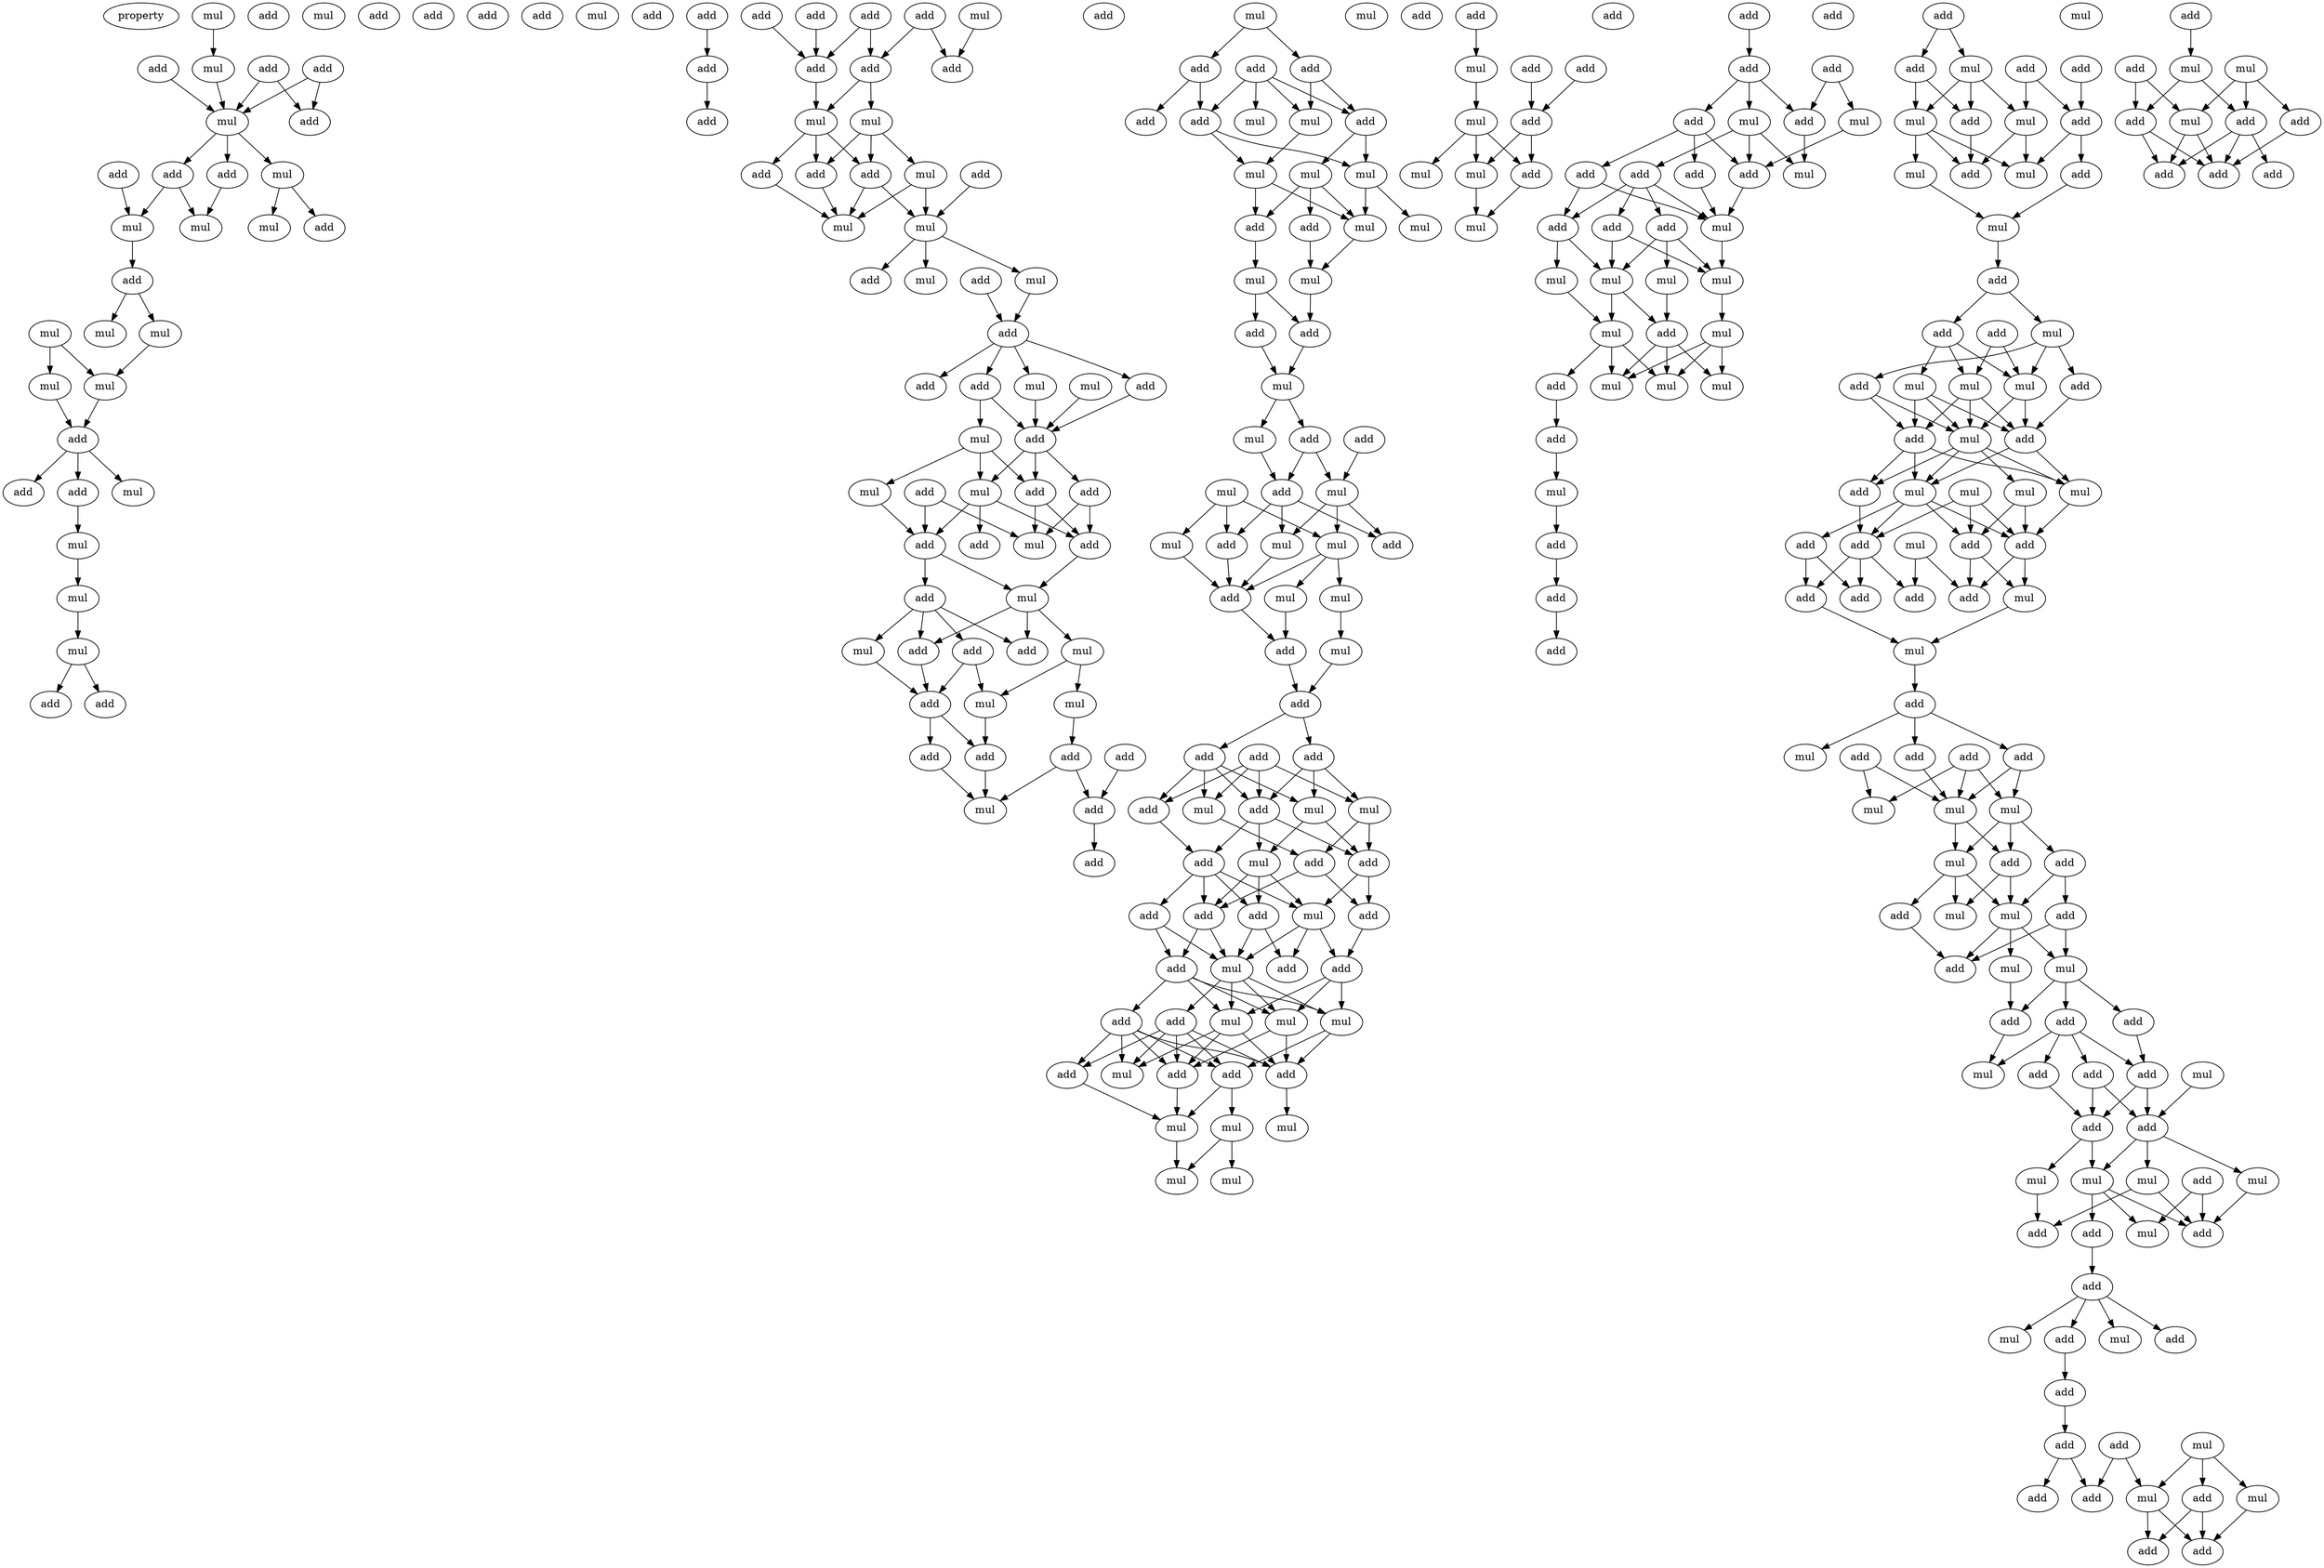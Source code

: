 digraph {
    node [fontcolor=black]
    property [mul=2,lf=1.2]
    0 [ label = mul ];
    1 [ label = add ];
    2 [ label = add ];
    3 [ label = add ];
    4 [ label = mul ];
    5 [ label = mul ];
    6 [ label = add ];
    7 [ label = add ];
    8 [ label = add ];
    9 [ label = mul ];
    10 [ label = add ];
    11 [ label = add ];
    12 [ label = mul ];
    13 [ label = mul ];
    14 [ label = mul ];
    15 [ label = mul ];
    16 [ label = add ];
    17 [ label = add ];
    18 [ label = mul ];
    19 [ label = mul ];
    20 [ label = mul ];
    21 [ label = add ];
    22 [ label = mul ];
    23 [ label = mul ];
    24 [ label = add ];
    25 [ label = add ];
    26 [ label = add ];
    27 [ label = add ];
    28 [ label = mul ];
    29 [ label = mul ];
    30 [ label = mul ];
    31 [ label = add ];
    32 [ label = add ];
    33 [ label = mul ];
    34 [ label = add ];
    35 [ label = mul ];
    36 [ label = add ];
    37 [ label = add ];
    38 [ label = add ];
    39 [ label = add ];
    40 [ label = add ];
    41 [ label = add ];
    42 [ label = add ];
    43 [ label = add ];
    44 [ label = add ];
    45 [ label = mul ];
    46 [ label = add ];
    47 [ label = add ];
    48 [ label = add ];
    49 [ label = mul ];
    50 [ label = mul ];
    51 [ label = mul ];
    52 [ label = add ];
    53 [ label = add ];
    54 [ label = add ];
    55 [ label = add ];
    56 [ label = mul ];
    57 [ label = mul ];
    58 [ label = add ];
    59 [ label = add ];
    60 [ label = mul ];
    61 [ label = mul ];
    62 [ label = add ];
    63 [ label = add ];
    64 [ label = mul ];
    65 [ label = add ];
    66 [ label = mul ];
    67 [ label = add ];
    68 [ label = mul ];
    69 [ label = add ];
    70 [ label = mul ];
    71 [ label = mul ];
    72 [ label = add ];
    73 [ label = add ];
    74 [ label = add ];
    75 [ label = add ];
    76 [ label = mul ];
    77 [ label = add ];
    78 [ label = add ];
    79 [ label = mul ];
    80 [ label = add ];
    81 [ label = add ];
    82 [ label = add ];
    83 [ label = mul ];
    84 [ label = mul ];
    85 [ label = add ];
    86 [ label = add ];
    87 [ label = mul ];
    88 [ label = mul ];
    89 [ label = add ];
    90 [ label = add ];
    91 [ label = add ];
    92 [ label = add ];
    93 [ label = add ];
    94 [ label = mul ];
    95 [ label = add ];
    96 [ label = add ];
    97 [ label = mul ];
    98 [ label = add ];
    99 [ label = add ];
    100 [ label = add ];
    101 [ label = add ];
    102 [ label = mul ];
    103 [ label = add ];
    104 [ label = add ];
    105 [ label = mul ];
    106 [ label = mul ];
    107 [ label = mul ];
    108 [ label = mul ];
    109 [ label = mul ];
    110 [ label = mul ];
    111 [ label = add ];
    112 [ label = add ];
    113 [ label = mul ];
    114 [ label = mul ];
    115 [ label = mul ];
    116 [ label = add ];
    117 [ label = add ];
    118 [ label = mul ];
    119 [ label = add ];
    120 [ label = add ];
    121 [ label = mul ];
    122 [ label = add ];
    123 [ label = mul ];
    124 [ label = mul ];
    125 [ label = mul ];
    126 [ label = mul ];
    127 [ label = add ];
    128 [ label = mul ];
    129 [ label = add ];
    130 [ label = mul ];
    131 [ label = add ];
    132 [ label = mul ];
    133 [ label = add ];
    134 [ label = add ];
    135 [ label = mul ];
    136 [ label = add ];
    137 [ label = add ];
    138 [ label = add ];
    139 [ label = add ];
    140 [ label = add ];
    141 [ label = mul ];
    142 [ label = mul ];
    143 [ label = add ];
    144 [ label = mul ];
    145 [ label = add ];
    146 [ label = add ];
    147 [ label = mul ];
    148 [ label = add ];
    149 [ label = add ];
    150 [ label = add ];
    151 [ label = add ];
    152 [ label = add ];
    153 [ label = mul ];
    154 [ label = add ];
    155 [ label = add ];
    156 [ label = add ];
    157 [ label = mul ];
    158 [ label = add ];
    159 [ label = mul ];
    160 [ label = mul ];
    161 [ label = mul ];
    162 [ label = add ];
    163 [ label = mul ];
    164 [ label = add ];
    165 [ label = add ];
    166 [ label = add ];
    167 [ label = add ];
    168 [ label = mul ];
    169 [ label = mul ];
    170 [ label = mul ];
    171 [ label = mul ];
    172 [ label = mul ];
    173 [ label = add ];
    174 [ label = mul ];
    175 [ label = add ];
    176 [ label = add ];
    177 [ label = mul ];
    178 [ label = add ];
    179 [ label = mul ];
    180 [ label = mul ];
    181 [ label = add ];
    182 [ label = add ];
    183 [ label = mul ];
    184 [ label = add ];
    185 [ label = add ];
    186 [ label = add ];
    187 [ label = add ];
    188 [ label = mul ];
    189 [ label = mul ];
    190 [ label = add ];
    191 [ label = add ];
    192 [ label = mul ];
    193 [ label = add ];
    194 [ label = add ];
    195 [ label = add ];
    196 [ label = add ];
    197 [ label = add ];
    198 [ label = mul ];
    199 [ label = add ];
    200 [ label = add ];
    201 [ label = mul ];
    202 [ label = mul ];
    203 [ label = mul ];
    204 [ label = mul ];
    205 [ label = mul ];
    206 [ label = add ];
    207 [ label = mul ];
    208 [ label = add ];
    209 [ label = mul ];
    210 [ label = mul ];
    211 [ label = mul ];
    212 [ label = add ];
    213 [ label = mul ];
    214 [ label = add ];
    215 [ label = add ];
    216 [ label = add ];
    217 [ label = add ];
    218 [ label = add ];
    219 [ label = add ];
    220 [ label = add ];
    221 [ label = mul ];
    222 [ label = mul ];
    223 [ label = mul ];
    224 [ label = add ];
    225 [ label = add ];
    226 [ label = add ];
    227 [ label = mul ];
    228 [ label = add ];
    229 [ label = mul ];
    230 [ label = mul ];
    231 [ label = add ];
    232 [ label = add ];
    233 [ label = add ];
    234 [ label = mul ];
    235 [ label = mul ];
    236 [ label = add ];
    237 [ label = add ];
    238 [ label = mul ];
    239 [ label = mul ];
    240 [ label = add ];
    241 [ label = mul ];
    242 [ label = add ];
    243 [ label = mul ];
    244 [ label = mul ];
    245 [ label = mul ];
    246 [ label = add ];
    247 [ label = mul ];
    248 [ label = add ];
    249 [ label = add ];
    250 [ label = add ];
    251 [ label = add ];
    252 [ label = mul ];
    253 [ label = add ];
    254 [ label = mul ];
    255 [ label = add ];
    256 [ label = add ];
    257 [ label = add ];
    258 [ label = mul ];
    259 [ label = add ];
    260 [ label = add ];
    261 [ label = add ];
    262 [ label = add ];
    263 [ label = mul ];
    264 [ label = add ];
    265 [ label = mul ];
    266 [ label = mul ];
    267 [ label = mul ];
    268 [ label = mul ];
    269 [ label = add ];
    270 [ label = add ];
    271 [ label = mul ];
    272 [ label = mul ];
    273 [ label = add ];
    274 [ label = add ];
    275 [ label = mul ];
    276 [ label = mul ];
    277 [ label = add ];
    278 [ label = add ];
    279 [ label = add ];
    280 [ label = add ];
    281 [ label = add ];
    282 [ label = add ];
    283 [ label = mul ];
    284 [ label = mul ];
    285 [ label = add ];
    286 [ label = add ];
    287 [ label = add ];
    288 [ label = add ];
    289 [ label = mul ];
    290 [ label = mul ];
    291 [ label = mul ];
    292 [ label = mul ];
    293 [ label = mul ];
    294 [ label = add ];
    295 [ label = add ];
    296 [ label = add ];
    297 [ label = add ];
    298 [ label = mul ];
    299 [ label = add ];
    300 [ label = mul ];
    301 [ label = add ];
    302 [ label = add ];
    303 [ label = add ];
    304 [ label = mul ];
    305 [ label = mul ];
    306 [ label = add ];
    307 [ label = mul ];
    308 [ label = add ];
    309 [ label = add ];
    310 [ label = add ];
    311 [ label = mul ];
    312 [ label = add ];
    313 [ label = add ];
    314 [ label = add ];
    315 [ label = mul ];
    316 [ label = add ];
    317 [ label = mul ];
    318 [ label = mul ];
    319 [ label = add ];
    320 [ label = add ];
    321 [ label = add ];
    322 [ label = add ];
    323 [ label = add ];
    324 [ label = add ];
    0 -> 4 [ name = 0 ];
    1 -> 5 [ name = 1 ];
    1 -> 7 [ name = 2 ];
    2 -> 5 [ name = 3 ];
    3 -> 5 [ name = 4 ];
    3 -> 7 [ name = 5 ];
    4 -> 5 [ name = 6 ];
    5 -> 8 [ name = 7 ];
    5 -> 9 [ name = 8 ];
    5 -> 11 [ name = 9 ];
    8 -> 15 [ name = 10 ];
    9 -> 14 [ name = 11 ];
    9 -> 16 [ name = 12 ];
    10 -> 13 [ name = 13 ];
    11 -> 13 [ name = 14 ];
    11 -> 15 [ name = 15 ];
    13 -> 17 [ name = 16 ];
    17 -> 19 [ name = 17 ];
    17 -> 20 [ name = 18 ];
    18 -> 22 [ name = 19 ];
    18 -> 23 [ name = 20 ];
    19 -> 23 [ name = 21 ];
    22 -> 25 [ name = 22 ];
    23 -> 25 [ name = 23 ];
    25 -> 26 [ name = 24 ];
    25 -> 27 [ name = 25 ];
    25 -> 28 [ name = 26 ];
    27 -> 29 [ name = 27 ];
    29 -> 30 [ name = 28 ];
    30 -> 33 [ name = 29 ];
    33 -> 34 [ name = 30 ];
    33 -> 38 [ name = 31 ];
    37 -> 39 [ name = 32 ];
    39 -> 40 [ name = 33 ];
    41 -> 46 [ name = 34 ];
    42 -> 47 [ name = 35 ];
    42 -> 48 [ name = 36 ];
    43 -> 46 [ name = 37 ];
    43 -> 47 [ name = 38 ];
    44 -> 46 [ name = 39 ];
    45 -> 48 [ name = 40 ];
    46 -> 49 [ name = 41 ];
    47 -> 49 [ name = 42 ];
    47 -> 50 [ name = 43 ];
    49 -> 53 [ name = 44 ];
    49 -> 54 [ name = 45 ];
    49 -> 55 [ name = 46 ];
    50 -> 51 [ name = 47 ];
    50 -> 53 [ name = 48 ];
    50 -> 55 [ name = 49 ];
    51 -> 56 [ name = 50 ];
    51 -> 57 [ name = 51 ];
    52 -> 56 [ name = 52 ];
    53 -> 57 [ name = 53 ];
    54 -> 57 [ name = 54 ];
    55 -> 56 [ name = 55 ];
    55 -> 57 [ name = 56 ];
    56 -> 59 [ name = 57 ];
    56 -> 60 [ name = 58 ];
    56 -> 61 [ name = 59 ];
    58 -> 62 [ name = 60 ];
    61 -> 62 [ name = 61 ];
    62 -> 63 [ name = 62 ];
    62 -> 65 [ name = 63 ];
    62 -> 66 [ name = 64 ];
    62 -> 67 [ name = 65 ];
    64 -> 69 [ name = 66 ];
    65 -> 68 [ name = 67 ];
    65 -> 69 [ name = 68 ];
    66 -> 69 [ name = 69 ];
    67 -> 69 [ name = 70 ];
    68 -> 70 [ name = 71 ];
    68 -> 71 [ name = 72 ];
    68 -> 73 [ name = 73 ];
    69 -> 70 [ name = 74 ];
    69 -> 72 [ name = 75 ];
    69 -> 73 [ name = 76 ];
    70 -> 75 [ name = 77 ];
    70 -> 77 [ name = 78 ];
    70 -> 78 [ name = 79 ];
    71 -> 78 [ name = 80 ];
    72 -> 75 [ name = 81 ];
    72 -> 76 [ name = 82 ];
    73 -> 75 [ name = 83 ];
    73 -> 76 [ name = 84 ];
    74 -> 76 [ name = 85 ];
    74 -> 78 [ name = 86 ];
    75 -> 79 [ name = 87 ];
    78 -> 79 [ name = 88 ];
    78 -> 80 [ name = 89 ];
    79 -> 81 [ name = 90 ];
    79 -> 83 [ name = 91 ];
    79 -> 85 [ name = 92 ];
    80 -> 81 [ name = 93 ];
    80 -> 82 [ name = 94 ];
    80 -> 84 [ name = 95 ];
    80 -> 85 [ name = 96 ];
    82 -> 86 [ name = 97 ];
    82 -> 87 [ name = 98 ];
    83 -> 87 [ name = 99 ];
    83 -> 88 [ name = 100 ];
    84 -> 86 [ name = 101 ];
    85 -> 86 [ name = 102 ];
    86 -> 90 [ name = 103 ];
    86 -> 92 [ name = 104 ];
    87 -> 92 [ name = 105 ];
    88 -> 89 [ name = 106 ];
    89 -> 94 [ name = 107 ];
    89 -> 95 [ name = 108 ];
    90 -> 94 [ name = 109 ];
    91 -> 95 [ name = 110 ];
    92 -> 94 [ name = 111 ];
    95 -> 96 [ name = 112 ];
    97 -> 99 [ name = 113 ];
    97 -> 100 [ name = 114 ];
    98 -> 102 [ name = 115 ];
    98 -> 103 [ name = 116 ];
    98 -> 104 [ name = 117 ];
    98 -> 105 [ name = 118 ];
    99 -> 102 [ name = 119 ];
    99 -> 103 [ name = 120 ];
    100 -> 101 [ name = 121 ];
    100 -> 104 [ name = 122 ];
    102 -> 107 [ name = 123 ];
    103 -> 106 [ name = 124 ];
    103 -> 108 [ name = 125 ];
    104 -> 107 [ name = 126 ];
    104 -> 108 [ name = 127 ];
    106 -> 109 [ name = 128 ];
    106 -> 111 [ name = 129 ];
    106 -> 112 [ name = 130 ];
    107 -> 109 [ name = 131 ];
    107 -> 111 [ name = 132 ];
    108 -> 109 [ name = 133 ];
    108 -> 110 [ name = 134 ];
    109 -> 113 [ name = 135 ];
    111 -> 114 [ name = 136 ];
    112 -> 113 [ name = 137 ];
    113 -> 116 [ name = 138 ];
    114 -> 116 [ name = 139 ];
    114 -> 117 [ name = 140 ];
    116 -> 118 [ name = 141 ];
    117 -> 118 [ name = 142 ];
    118 -> 120 [ name = 143 ];
    118 -> 121 [ name = 144 ];
    119 -> 124 [ name = 145 ];
    120 -> 122 [ name = 146 ];
    120 -> 124 [ name = 147 ];
    121 -> 122 [ name = 148 ];
    122 -> 127 [ name = 149 ];
    122 -> 128 [ name = 150 ];
    122 -> 129 [ name = 151 ];
    123 -> 125 [ name = 152 ];
    123 -> 126 [ name = 153 ];
    123 -> 129 [ name = 154 ];
    124 -> 126 [ name = 155 ];
    124 -> 127 [ name = 156 ];
    124 -> 128 [ name = 157 ];
    125 -> 131 [ name = 158 ];
    126 -> 130 [ name = 159 ];
    126 -> 131 [ name = 160 ];
    126 -> 132 [ name = 161 ];
    128 -> 131 [ name = 162 ];
    129 -> 131 [ name = 163 ];
    130 -> 135 [ name = 164 ];
    131 -> 134 [ name = 165 ];
    132 -> 134 [ name = 166 ];
    134 -> 136 [ name = 167 ];
    135 -> 136 [ name = 168 ];
    136 -> 137 [ name = 169 ];
    136 -> 138 [ name = 170 ];
    137 -> 141 [ name = 171 ];
    137 -> 142 [ name = 172 ];
    137 -> 143 [ name = 173 ];
    138 -> 140 [ name = 174 ];
    138 -> 142 [ name = 175 ];
    138 -> 143 [ name = 176 ];
    138 -> 144 [ name = 177 ];
    139 -> 140 [ name = 178 ];
    139 -> 141 [ name = 179 ];
    139 -> 143 [ name = 180 ];
    139 -> 144 [ name = 181 ];
    140 -> 146 [ name = 182 ];
    141 -> 145 [ name = 183 ];
    141 -> 148 [ name = 184 ];
    142 -> 145 [ name = 185 ];
    142 -> 147 [ name = 186 ];
    143 -> 145 [ name = 187 ];
    143 -> 146 [ name = 188 ];
    143 -> 147 [ name = 189 ];
    144 -> 148 [ name = 190 ];
    145 -> 151 [ name = 191 ];
    145 -> 153 [ name = 192 ];
    146 -> 149 [ name = 193 ];
    146 -> 150 [ name = 194 ];
    146 -> 152 [ name = 195 ];
    146 -> 153 [ name = 196 ];
    147 -> 149 [ name = 197 ];
    147 -> 152 [ name = 198 ];
    147 -> 153 [ name = 199 ];
    148 -> 149 [ name = 200 ];
    148 -> 151 [ name = 201 ];
    149 -> 155 [ name = 202 ];
    149 -> 157 [ name = 203 ];
    150 -> 155 [ name = 204 ];
    150 -> 157 [ name = 205 ];
    151 -> 156 [ name = 206 ];
    152 -> 154 [ name = 207 ];
    152 -> 157 [ name = 208 ];
    153 -> 154 [ name = 209 ];
    153 -> 156 [ name = 210 ];
    153 -> 157 [ name = 211 ];
    155 -> 158 [ name = 212 ];
    155 -> 159 [ name = 213 ];
    155 -> 160 [ name = 214 ];
    155 -> 161 [ name = 215 ];
    156 -> 159 [ name = 216 ];
    156 -> 160 [ name = 217 ];
    156 -> 161 [ name = 218 ];
    157 -> 159 [ name = 219 ];
    157 -> 160 [ name = 220 ];
    157 -> 161 [ name = 221 ];
    157 -> 162 [ name = 222 ];
    158 -> 163 [ name = 223 ];
    158 -> 164 [ name = 224 ];
    158 -> 165 [ name = 225 ];
    158 -> 166 [ name = 226 ];
    158 -> 167 [ name = 227 ];
    159 -> 165 [ name = 228 ];
    159 -> 167 [ name = 229 ];
    160 -> 163 [ name = 230 ];
    160 -> 164 [ name = 231 ];
    160 -> 165 [ name = 232 ];
    161 -> 164 [ name = 233 ];
    161 -> 165 [ name = 234 ];
    162 -> 163 [ name = 235 ];
    162 -> 164 [ name = 236 ];
    162 -> 165 [ name = 237 ];
    162 -> 166 [ name = 238 ];
    162 -> 167 [ name = 239 ];
    164 -> 168 [ name = 240 ];
    165 -> 170 [ name = 241 ];
    166 -> 168 [ name = 242 ];
    167 -> 168 [ name = 243 ];
    167 -> 169 [ name = 244 ];
    168 -> 171 [ name = 245 ];
    169 -> 171 [ name = 246 ];
    169 -> 172 [ name = 247 ];
    173 -> 174 [ name = 248 ];
    174 -> 177 [ name = 249 ];
    175 -> 178 [ name = 250 ];
    176 -> 178 [ name = 251 ];
    177 -> 179 [ name = 252 ];
    177 -> 180 [ name = 253 ];
    177 -> 181 [ name = 254 ];
    178 -> 180 [ name = 255 ];
    178 -> 181 [ name = 256 ];
    180 -> 183 [ name = 257 ];
    181 -> 183 [ name = 258 ];
    184 -> 185 [ name = 259 ];
    185 -> 187 [ name = 260 ];
    185 -> 188 [ name = 261 ];
    185 -> 190 [ name = 262 ];
    186 -> 189 [ name = 263 ];
    186 -> 190 [ name = 264 ];
    187 -> 194 [ name = 265 ];
    187 -> 195 [ name = 266 ];
    187 -> 196 [ name = 267 ];
    188 -> 192 [ name = 268 ];
    188 -> 193 [ name = 269 ];
    188 -> 196 [ name = 270 ];
    189 -> 196 [ name = 271 ];
    190 -> 192 [ name = 272 ];
    193 -> 197 [ name = 273 ];
    193 -> 198 [ name = 274 ];
    193 -> 199 [ name = 275 ];
    193 -> 200 [ name = 276 ];
    194 -> 198 [ name = 277 ];
    194 -> 200 [ name = 278 ];
    195 -> 198 [ name = 279 ];
    196 -> 198 [ name = 280 ];
    197 -> 202 [ name = 281 ];
    197 -> 204 [ name = 282 ];
    198 -> 204 [ name = 283 ];
    199 -> 202 [ name = 284 ];
    199 -> 203 [ name = 285 ];
    199 -> 204 [ name = 286 ];
    200 -> 201 [ name = 287 ];
    200 -> 202 [ name = 288 ];
    201 -> 207 [ name = 289 ];
    202 -> 206 [ name = 290 ];
    202 -> 207 [ name = 291 ];
    203 -> 206 [ name = 292 ];
    204 -> 205 [ name = 293 ];
    205 -> 209 [ name = 294 ];
    205 -> 210 [ name = 295 ];
    205 -> 211 [ name = 296 ];
    206 -> 209 [ name = 297 ];
    206 -> 210 [ name = 298 ];
    206 -> 211 [ name = 299 ];
    207 -> 208 [ name = 300 ];
    207 -> 210 [ name = 301 ];
    207 -> 211 [ name = 302 ];
    208 -> 212 [ name = 303 ];
    212 -> 213 [ name = 304 ];
    213 -> 214 [ name = 305 ];
    214 -> 215 [ name = 306 ];
    215 -> 216 [ name = 307 ];
    217 -> 220 [ name = 308 ];
    217 -> 221 [ name = 309 ];
    218 -> 223 [ name = 310 ];
    218 -> 224 [ name = 311 ];
    219 -> 224 [ name = 312 ];
    220 -> 222 [ name = 313 ];
    220 -> 225 [ name = 314 ];
    221 -> 222 [ name = 315 ];
    221 -> 223 [ name = 316 ];
    221 -> 225 [ name = 317 ];
    222 -> 226 [ name = 318 ];
    222 -> 227 [ name = 319 ];
    222 -> 229 [ name = 320 ];
    223 -> 226 [ name = 321 ];
    223 -> 227 [ name = 322 ];
    224 -> 227 [ name = 323 ];
    224 -> 228 [ name = 324 ];
    225 -> 226 [ name = 325 ];
    228 -> 230 [ name = 326 ];
    229 -> 230 [ name = 327 ];
    230 -> 231 [ name = 328 ];
    231 -> 232 [ name = 329 ];
    231 -> 234 [ name = 330 ];
    232 -> 235 [ name = 331 ];
    232 -> 238 [ name = 332 ];
    232 -> 239 [ name = 333 ];
    233 -> 238 [ name = 334 ];
    233 -> 239 [ name = 335 ];
    234 -> 236 [ name = 336 ];
    234 -> 237 [ name = 337 ];
    234 -> 238 [ name = 338 ];
    235 -> 240 [ name = 339 ];
    235 -> 241 [ name = 340 ];
    235 -> 242 [ name = 341 ];
    236 -> 241 [ name = 342 ];
    236 -> 242 [ name = 343 ];
    237 -> 240 [ name = 344 ];
    238 -> 240 [ name = 345 ];
    238 -> 241 [ name = 346 ];
    239 -> 240 [ name = 347 ];
    239 -> 241 [ name = 348 ];
    239 -> 242 [ name = 349 ];
    240 -> 244 [ name = 350 ];
    240 -> 247 [ name = 351 ];
    241 -> 243 [ name = 352 ];
    241 -> 244 [ name = 353 ];
    241 -> 246 [ name = 354 ];
    241 -> 247 [ name = 355 ];
    242 -> 244 [ name = 356 ];
    242 -> 246 [ name = 357 ];
    242 -> 247 [ name = 358 ];
    243 -> 248 [ name = 359 ];
    243 -> 249 [ name = 360 ];
    244 -> 248 [ name = 361 ];
    244 -> 249 [ name = 362 ];
    244 -> 250 [ name = 363 ];
    244 -> 251 [ name = 364 ];
    245 -> 248 [ name = 365 ];
    245 -> 249 [ name = 366 ];
    245 -> 251 [ name = 367 ];
    246 -> 251 [ name = 368 ];
    247 -> 249 [ name = 369 ];
    248 -> 254 [ name = 370 ];
    248 -> 257 [ name = 371 ];
    249 -> 254 [ name = 372 ];
    249 -> 257 [ name = 373 ];
    250 -> 253 [ name = 374 ];
    250 -> 256 [ name = 375 ];
    251 -> 253 [ name = 376 ];
    251 -> 255 [ name = 377 ];
    251 -> 256 [ name = 378 ];
    252 -> 255 [ name = 379 ];
    252 -> 257 [ name = 380 ];
    254 -> 258 [ name = 381 ];
    256 -> 258 [ name = 382 ];
    258 -> 259 [ name = 383 ];
    259 -> 261 [ name = 384 ];
    259 -> 262 [ name = 385 ];
    259 -> 263 [ name = 386 ];
    260 -> 265 [ name = 387 ];
    260 -> 266 [ name = 388 ];
    261 -> 265 [ name = 389 ];
    262 -> 265 [ name = 390 ];
    262 -> 267 [ name = 391 ];
    264 -> 265 [ name = 392 ];
    264 -> 266 [ name = 393 ];
    264 -> 267 [ name = 394 ];
    265 -> 268 [ name = 395 ];
    265 -> 269 [ name = 396 ];
    267 -> 268 [ name = 397 ];
    267 -> 269 [ name = 398 ];
    267 -> 270 [ name = 399 ];
    268 -> 271 [ name = 400 ];
    268 -> 272 [ name = 401 ];
    268 -> 273 [ name = 402 ];
    269 -> 271 [ name = 403 ];
    269 -> 272 [ name = 404 ];
    270 -> 272 [ name = 405 ];
    270 -> 274 [ name = 406 ];
    272 -> 275 [ name = 407 ];
    272 -> 276 [ name = 408 ];
    272 -> 277 [ name = 409 ];
    273 -> 277 [ name = 410 ];
    274 -> 276 [ name = 411 ];
    274 -> 277 [ name = 412 ];
    275 -> 280 [ name = 413 ];
    276 -> 278 [ name = 414 ];
    276 -> 279 [ name = 415 ];
    276 -> 280 [ name = 416 ];
    278 -> 282 [ name = 417 ];
    279 -> 281 [ name = 418 ];
    279 -> 282 [ name = 419 ];
    279 -> 283 [ name = 420 ];
    279 -> 285 [ name = 421 ];
    280 -> 283 [ name = 422 ];
    281 -> 286 [ name = 423 ];
    282 -> 286 [ name = 424 ];
    282 -> 287 [ name = 425 ];
    284 -> 287 [ name = 426 ];
    285 -> 286 [ name = 427 ];
    285 -> 287 [ name = 428 ];
    286 -> 289 [ name = 429 ];
    286 -> 290 [ name = 430 ];
    287 -> 289 [ name = 431 ];
    287 -> 291 [ name = 432 ];
    287 -> 292 [ name = 433 ];
    288 -> 293 [ name = 434 ];
    288 -> 296 [ name = 435 ];
    289 -> 293 [ name = 436 ];
    289 -> 295 [ name = 437 ];
    289 -> 296 [ name = 438 ];
    290 -> 294 [ name = 439 ];
    291 -> 296 [ name = 440 ];
    292 -> 294 [ name = 441 ];
    292 -> 296 [ name = 442 ];
    295 -> 297 [ name = 443 ];
    297 -> 298 [ name = 444 ];
    297 -> 299 [ name = 445 ];
    297 -> 300 [ name = 446 ];
    297 -> 301 [ name = 447 ];
    299 -> 302 [ name = 448 ];
    302 -> 303 [ name = 449 ];
    303 -> 308 [ name = 450 ];
    303 -> 309 [ name = 451 ];
    304 -> 307 [ name = 452 ];
    304 -> 310 [ name = 453 ];
    304 -> 311 [ name = 454 ];
    306 -> 309 [ name = 455 ];
    306 -> 311 [ name = 456 ];
    307 -> 312 [ name = 457 ];
    310 -> 312 [ name = 458 ];
    310 -> 313 [ name = 459 ];
    311 -> 312 [ name = 460 ];
    311 -> 313 [ name = 461 ];
    314 -> 317 [ name = 462 ];
    315 -> 318 [ name = 463 ];
    315 -> 319 [ name = 464 ];
    315 -> 320 [ name = 465 ];
    316 -> 318 [ name = 466 ];
    316 -> 321 [ name = 467 ];
    317 -> 320 [ name = 468 ];
    317 -> 321 [ name = 469 ];
    318 -> 322 [ name = 470 ];
    318 -> 323 [ name = 471 ];
    319 -> 323 [ name = 472 ];
    320 -> 322 [ name = 473 ];
    320 -> 323 [ name = 474 ];
    320 -> 324 [ name = 475 ];
    321 -> 322 [ name = 476 ];
    321 -> 323 [ name = 477 ];
}
